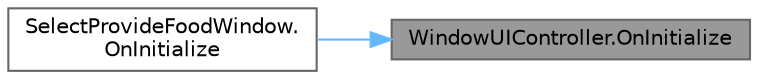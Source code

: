 digraph "WindowUIController.OnInitialize"
{
 // LATEX_PDF_SIZE
  bgcolor="transparent";
  edge [fontname=Helvetica,fontsize=10,labelfontname=Helvetica,labelfontsize=10];
  node [fontname=Helvetica,fontsize=10,shape=box,height=0.2,width=0.4];
  rankdir="RL";
  Node1 [id="Node000001",label="WindowUIController.OnInitialize",height=0.2,width=0.4,color="gray40", fillcolor="grey60", style="filled", fontcolor="black",tooltip="初期化処理"];
  Node1 -> Node2 [id="edge2_Node000001_Node000002",dir="back",color="steelblue1",style="solid",tooltip=" "];
  Node2 [id="Node000002",label="SelectProvideFoodWindow.\lOnInitialize",height=0.2,width=0.4,color="grey40", fillcolor="white", style="filled",URL="$class_select_provide_food_window.html#a1ca4574113131af3f16a316703cfd5b4",tooltip=" "];
}
